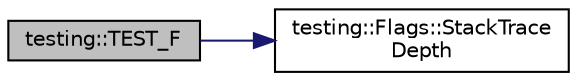 digraph "testing::TEST_F"
{
  edge [fontname="Helvetica",fontsize="10",labelfontname="Helvetica",labelfontsize="10"];
  node [fontname="Helvetica",fontsize="10",shape=record];
  rankdir="LR";
  Node1715 [label="testing::TEST_F",height=0.2,width=0.4,color="black", fillcolor="grey75", style="filled", fontcolor="black"];
  Node1715 -> Node1716 [color="midnightblue",fontsize="10",style="solid",fontname="Helvetica"];
  Node1716 [label="testing::Flags::StackTrace\lDepth",height=0.2,width=0.4,color="black", fillcolor="white", style="filled",URL="$da/d96/structtesting_1_1_flags.html#a16b01d8bcceaa9fa8211fd24faa75b5a"];
}
